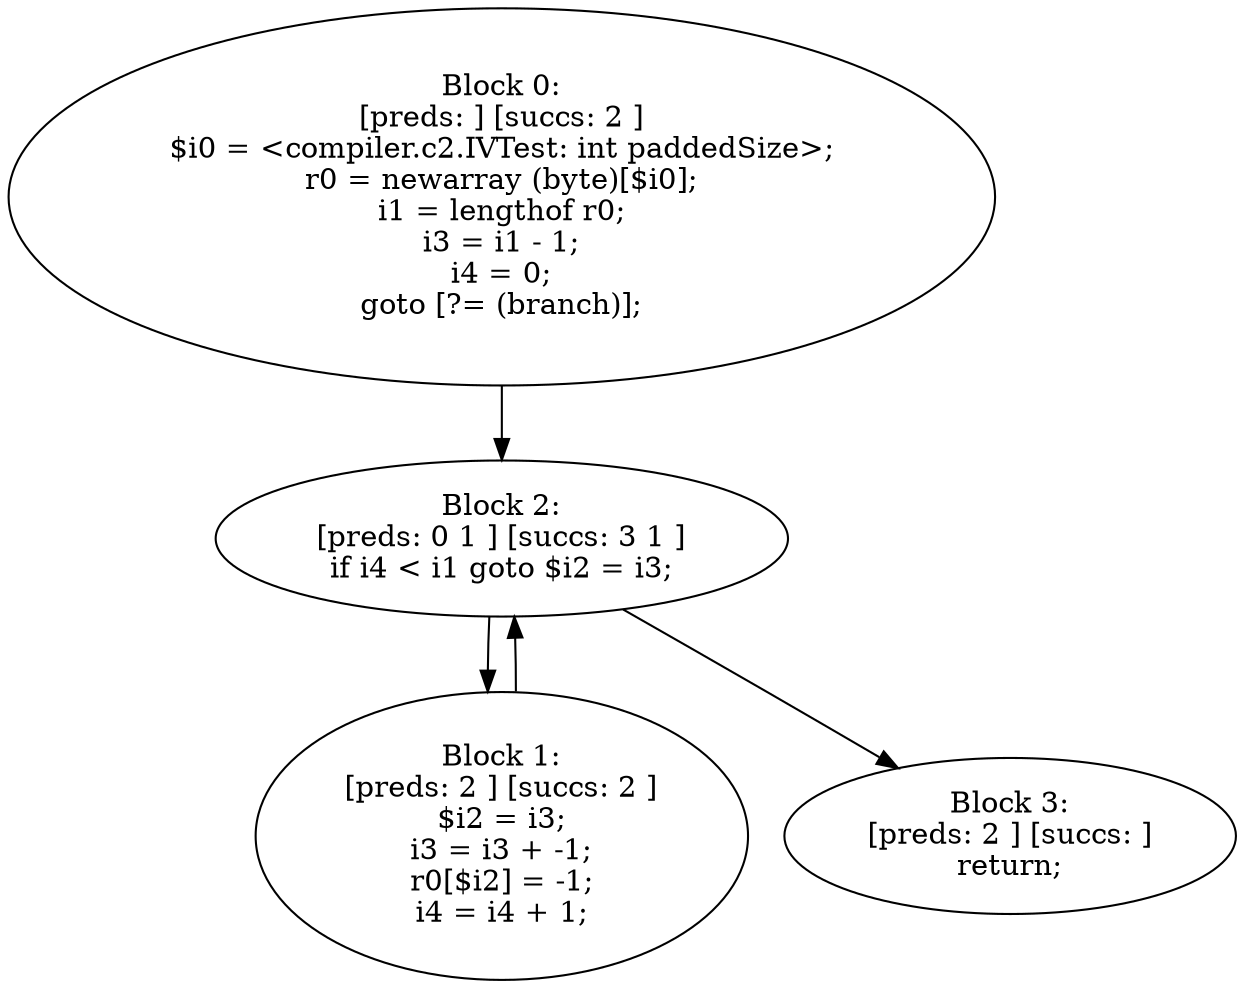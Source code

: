 digraph "unitGraph" {
    "Block 0:
[preds: ] [succs: 2 ]
$i0 = <compiler.c2.IVTest: int paddedSize>;
r0 = newarray (byte)[$i0];
i1 = lengthof r0;
i3 = i1 - 1;
i4 = 0;
goto [?= (branch)];
"
    "Block 1:
[preds: 2 ] [succs: 2 ]
$i2 = i3;
i3 = i3 + -1;
r0[$i2] = -1;
i4 = i4 + 1;
"
    "Block 2:
[preds: 0 1 ] [succs: 3 1 ]
if i4 < i1 goto $i2 = i3;
"
    "Block 3:
[preds: 2 ] [succs: ]
return;
"
    "Block 0:
[preds: ] [succs: 2 ]
$i0 = <compiler.c2.IVTest: int paddedSize>;
r0 = newarray (byte)[$i0];
i1 = lengthof r0;
i3 = i1 - 1;
i4 = 0;
goto [?= (branch)];
"->"Block 2:
[preds: 0 1 ] [succs: 3 1 ]
if i4 < i1 goto $i2 = i3;
";
    "Block 1:
[preds: 2 ] [succs: 2 ]
$i2 = i3;
i3 = i3 + -1;
r0[$i2] = -1;
i4 = i4 + 1;
"->"Block 2:
[preds: 0 1 ] [succs: 3 1 ]
if i4 < i1 goto $i2 = i3;
";
    "Block 2:
[preds: 0 1 ] [succs: 3 1 ]
if i4 < i1 goto $i2 = i3;
"->"Block 3:
[preds: 2 ] [succs: ]
return;
";
    "Block 2:
[preds: 0 1 ] [succs: 3 1 ]
if i4 < i1 goto $i2 = i3;
"->"Block 1:
[preds: 2 ] [succs: 2 ]
$i2 = i3;
i3 = i3 + -1;
r0[$i2] = -1;
i4 = i4 + 1;
";
}
